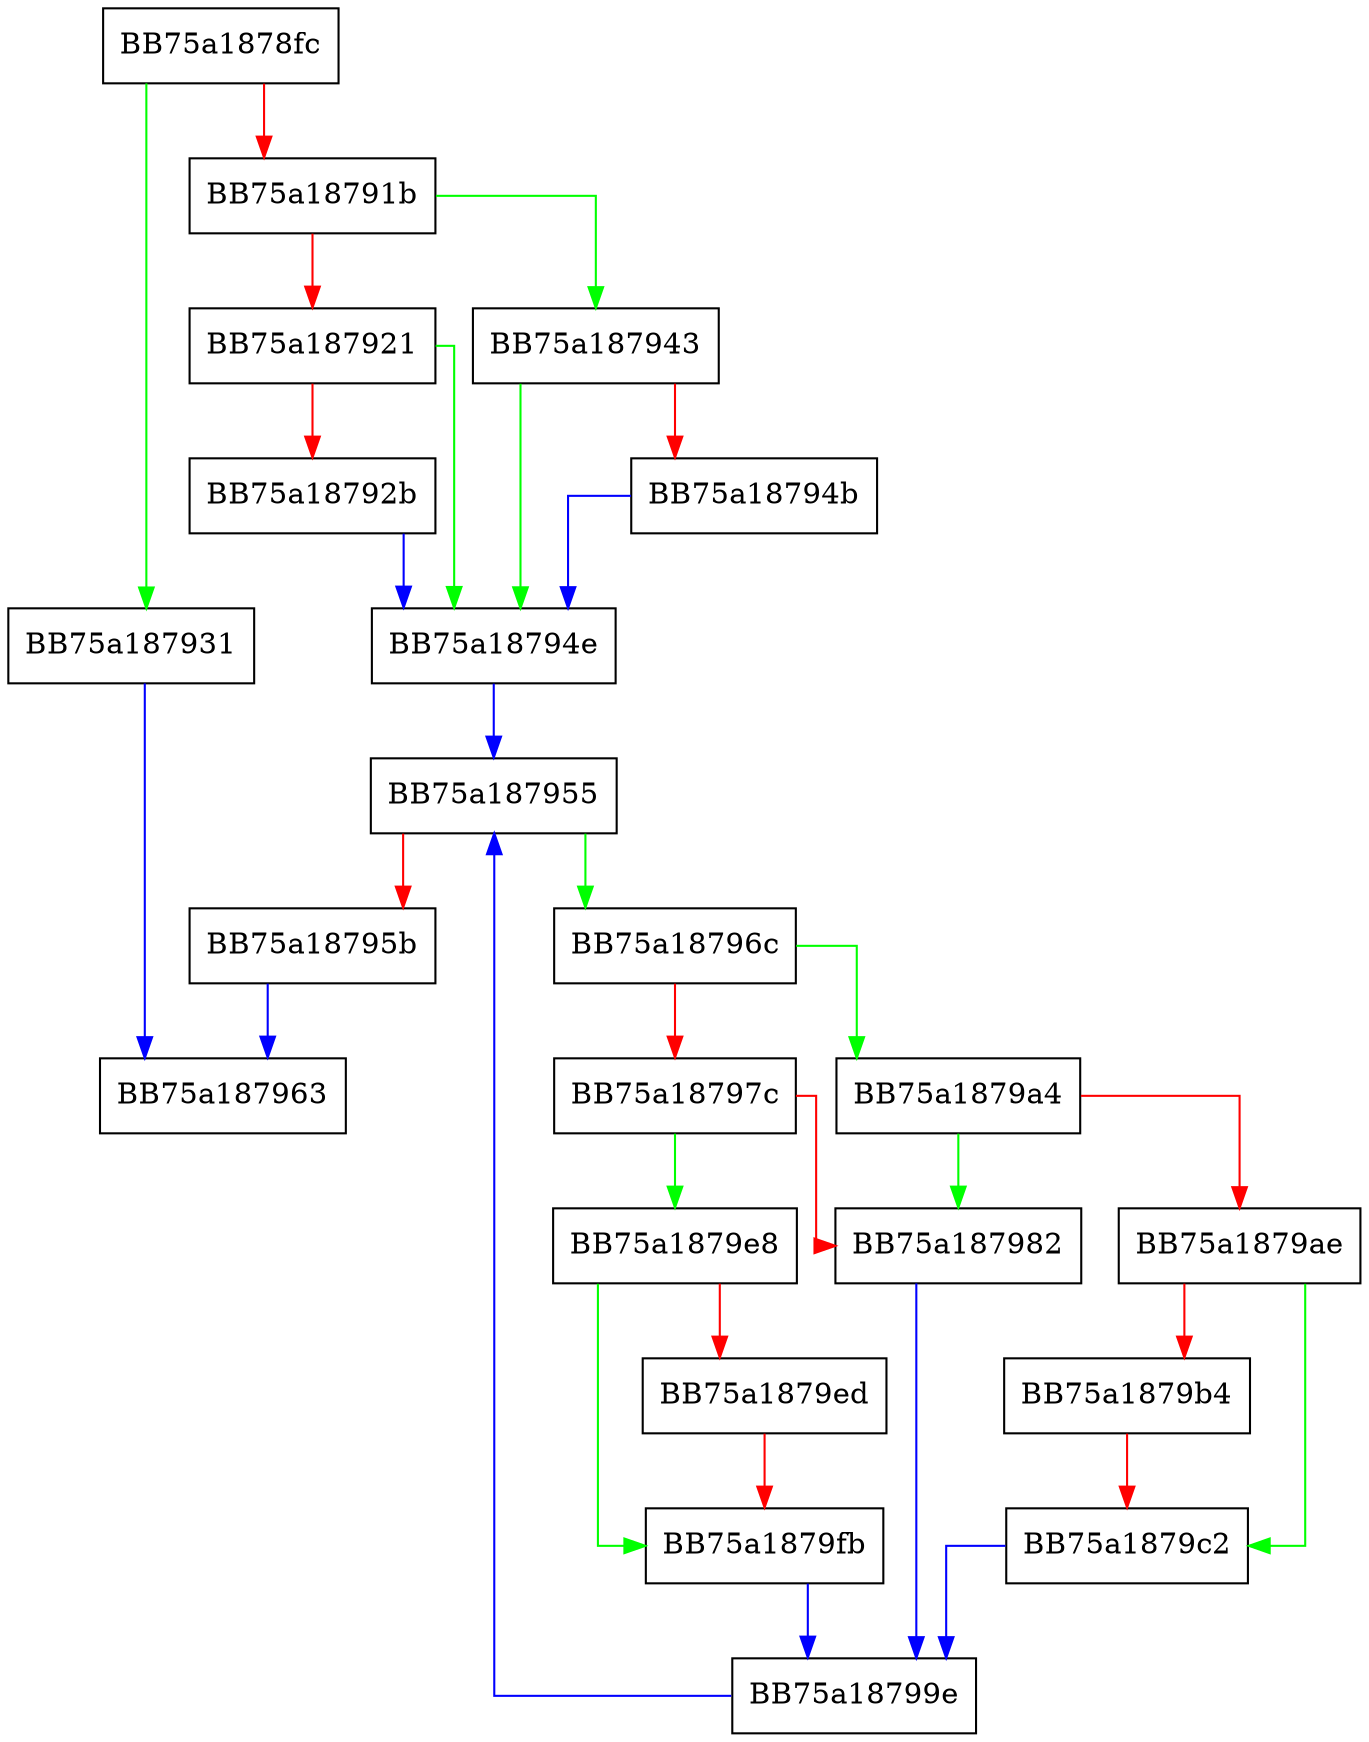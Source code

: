 digraph _Insert_node {
  node [shape="box"];
  graph [splines=ortho];
  BB75a1878fc -> BB75a187931 [color="green"];
  BB75a1878fc -> BB75a18791b [color="red"];
  BB75a18791b -> BB75a187943 [color="green"];
  BB75a18791b -> BB75a187921 [color="red"];
  BB75a187921 -> BB75a18794e [color="green"];
  BB75a187921 -> BB75a18792b [color="red"];
  BB75a18792b -> BB75a18794e [color="blue"];
  BB75a187931 -> BB75a187963 [color="blue"];
  BB75a187943 -> BB75a18794e [color="green"];
  BB75a187943 -> BB75a18794b [color="red"];
  BB75a18794b -> BB75a18794e [color="blue"];
  BB75a18794e -> BB75a187955 [color="blue"];
  BB75a187955 -> BB75a18796c [color="green"];
  BB75a187955 -> BB75a18795b [color="red"];
  BB75a18795b -> BB75a187963 [color="blue"];
  BB75a18796c -> BB75a1879a4 [color="green"];
  BB75a18796c -> BB75a18797c [color="red"];
  BB75a18797c -> BB75a1879e8 [color="green"];
  BB75a18797c -> BB75a187982 [color="red"];
  BB75a187982 -> BB75a18799e [color="blue"];
  BB75a18799e -> BB75a187955 [color="blue"];
  BB75a1879a4 -> BB75a187982 [color="green"];
  BB75a1879a4 -> BB75a1879ae [color="red"];
  BB75a1879ae -> BB75a1879c2 [color="green"];
  BB75a1879ae -> BB75a1879b4 [color="red"];
  BB75a1879b4 -> BB75a1879c2 [color="red"];
  BB75a1879c2 -> BB75a18799e [color="blue"];
  BB75a1879e8 -> BB75a1879fb [color="green"];
  BB75a1879e8 -> BB75a1879ed [color="red"];
  BB75a1879ed -> BB75a1879fb [color="red"];
  BB75a1879fb -> BB75a18799e [color="blue"];
}